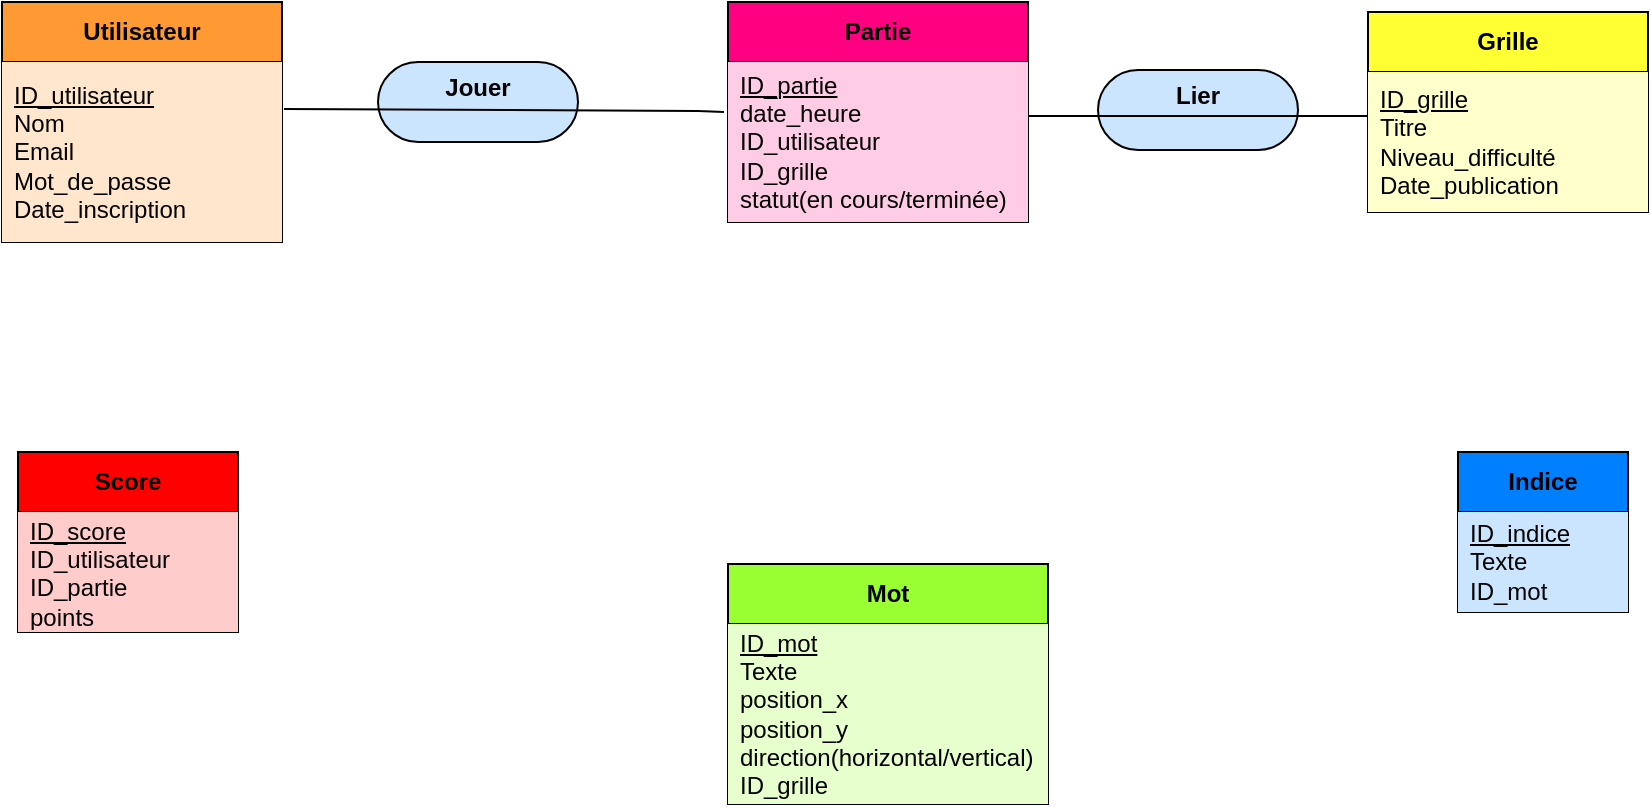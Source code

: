 <mxfile version="26.1.1">
  <diagram name="Page-1" id="vVDoRRSHyycKKWvNqNk3">
    <mxGraphModel dx="1120" dy="434" grid="1" gridSize="10" guides="1" tooltips="1" connect="1" arrows="1" fold="1" page="1" pageScale="1" pageWidth="827" pageHeight="1169" math="0" shadow="0">
      <root>
        <mxCell id="0" />
        <mxCell id="1" parent="0" />
        <mxCell id="rvu8hOpaD9RlhcbGkpi--7" value="&lt;b&gt;Utilisateur&lt;/b&gt;" style="swimlane;fontStyle=0;childLayout=stackLayout;horizontal=1;startSize=30;horizontalStack=0;resizeParent=1;resizeParentMax=0;resizeLast=0;collapsible=1;marginBottom=0;whiteSpace=wrap;html=1;fillColor=#FF9933;" vertex="1" parent="1">
          <mxGeometry x="2" y="15" width="140" height="120" as="geometry" />
        </mxCell>
        <mxCell id="rvu8hOpaD9RlhcbGkpi--9" value="&lt;u&gt;ID_utilisateur&lt;/u&gt;&lt;div&gt;Nom&lt;div&gt;Email&lt;/div&gt;&lt;div&gt;Mot_de_passe&lt;/div&gt;&lt;div&gt;Date_inscription&lt;/div&gt;&lt;/div&gt;" style="text;strokeColor=none;fillColor=#FFE6CC;align=left;verticalAlign=middle;spacingLeft=4;spacingRight=4;overflow=hidden;points=[[0,0.5],[1,0.5]];portConstraint=eastwest;rotatable=0;whiteSpace=wrap;html=1;" vertex="1" parent="rvu8hOpaD9RlhcbGkpi--7">
          <mxGeometry y="30" width="140" height="90" as="geometry" />
        </mxCell>
        <mxCell id="rvu8hOpaD9RlhcbGkpi--11" value="&lt;b&gt;Grille&lt;/b&gt;" style="swimlane;fontStyle=0;childLayout=stackLayout;horizontal=1;startSize=30;horizontalStack=0;resizeParent=1;resizeParentMax=0;resizeLast=0;collapsible=1;marginBottom=0;whiteSpace=wrap;html=1;fillColor=#FFFF33;" vertex="1" parent="1">
          <mxGeometry x="685" y="20" width="140" height="100" as="geometry" />
        </mxCell>
        <mxCell id="rvu8hOpaD9RlhcbGkpi--13" value="&lt;u&gt;ID_grille&lt;/u&gt;&lt;div&gt;Titre&lt;br&gt;&lt;div&gt;Niveau_difficulté&lt;/div&gt;&lt;div&gt;Date_publication&lt;/div&gt;&lt;/div&gt;" style="text;strokeColor=none;fillColor=#FFFFCC;align=left;verticalAlign=middle;spacingLeft=4;spacingRight=4;overflow=hidden;points=[[0,0.5],[1,0.5]];portConstraint=eastwest;rotatable=0;whiteSpace=wrap;html=1;" vertex="1" parent="rvu8hOpaD9RlhcbGkpi--11">
          <mxGeometry y="30" width="140" height="70" as="geometry" />
        </mxCell>
        <mxCell id="rvu8hOpaD9RlhcbGkpi--14" value="&lt;b&gt;Mot&lt;/b&gt;" style="swimlane;fontStyle=0;childLayout=stackLayout;horizontal=1;startSize=30;horizontalStack=0;resizeParent=1;resizeParentMax=0;resizeLast=0;collapsible=1;marginBottom=0;whiteSpace=wrap;html=1;fillColor=#99FF33;" vertex="1" parent="1">
          <mxGeometry x="365" y="296" width="160" height="120" as="geometry" />
        </mxCell>
        <mxCell id="rvu8hOpaD9RlhcbGkpi--16" value="&lt;u&gt;ID_mot&lt;/u&gt;&lt;div&gt;Texte&lt;div&gt;position_x&lt;/div&gt;&lt;div&gt;position_y&lt;/div&gt;&lt;div&gt;direction(horizontal/vertical)&lt;/div&gt;&lt;div&gt;ID_grille&lt;/div&gt;&lt;/div&gt;" style="text;strokeColor=none;fillColor=#E6FFCC;align=left;verticalAlign=middle;spacingLeft=4;spacingRight=4;overflow=hidden;points=[[0,0.5],[1,0.5]];portConstraint=eastwest;rotatable=0;whiteSpace=wrap;html=1;" vertex="1" parent="rvu8hOpaD9RlhcbGkpi--14">
          <mxGeometry y="30" width="160" height="90" as="geometry" />
        </mxCell>
        <mxCell id="rvu8hOpaD9RlhcbGkpi--17" value="&lt;b&gt;Indice&lt;/b&gt;" style="swimlane;fontStyle=0;childLayout=stackLayout;horizontal=1;startSize=30;horizontalStack=0;resizeParent=1;resizeParentMax=0;resizeLast=0;collapsible=1;marginBottom=0;whiteSpace=wrap;html=1;fillColor=#007FFF;" vertex="1" parent="1">
          <mxGeometry x="730" y="240" width="85" height="80" as="geometry" />
        </mxCell>
        <mxCell id="rvu8hOpaD9RlhcbGkpi--19" value="&lt;u&gt;ID_indice&lt;/u&gt;&lt;div&gt;Texte&lt;div&gt;ID_mot&lt;/div&gt;&lt;/div&gt;" style="text;strokeColor=none;fillColor=#CCE5FF;align=left;verticalAlign=middle;spacingLeft=4;spacingRight=4;overflow=hidden;points=[[0,0.5],[1,0.5]];portConstraint=eastwest;rotatable=0;whiteSpace=wrap;html=1;" vertex="1" parent="rvu8hOpaD9RlhcbGkpi--17">
          <mxGeometry y="30" width="85" height="50" as="geometry" />
        </mxCell>
        <mxCell id="rvu8hOpaD9RlhcbGkpi--20" value="&lt;b&gt;Partie&lt;/b&gt;" style="swimlane;fontStyle=0;childLayout=stackLayout;horizontal=1;startSize=30;horizontalStack=0;resizeParent=1;resizeParentMax=0;resizeLast=0;collapsible=1;marginBottom=0;whiteSpace=wrap;html=1;fillColor=#FF0080;" vertex="1" parent="1">
          <mxGeometry x="365" y="15" width="150" height="110" as="geometry" />
        </mxCell>
        <mxCell id="rvu8hOpaD9RlhcbGkpi--22" value="&lt;u&gt;ID_partie&lt;/u&gt;&lt;div&gt;date_heure&lt;div&gt;ID_utilisateur&lt;/div&gt;&lt;div&gt;ID_grille&lt;/div&gt;&lt;div&gt;statut(en cours/terminée)&lt;span style=&quot;color: rgba(0, 0, 0, 0); font-family: monospace; font-size: 0px; text-wrap-mode: nowrap; background-color: transparent;&quot;&gt;%3CmxGraphModel%3E%3Croot%3E%3CmxCell%20id%3D%220%22%2F%3E%3CmxCell%20id%3D%221%22%20parent%3D%220%22%2F%3E%3CmxCell%20id%3D%222%22%20value%3D%22%26lt%3Bb%26gt%3BUtilisateur%26lt%3B%2Fb%26gt%3B%22%20style%3D%22swimlane%3BfontStyle%3D0%3BchildLayout%3DstackLayout%3Bhorizontal%3D1%3BstartSize%3D30%3BhorizontalStack%3D0%3BresizeParent%3D1%3BresizeParentMax%3D0%3BresizeLast%3D0%3Bcollapsible%3D1%3BmarginBottom%3D0%3BwhiteSpace%3Dwrap%3Bhtml%3D1%3BfillColor%3D%23FF9933%3B%22%20vertex%3D%221%22%20parent%3D%221%22%3E%3CmxGeometry%20x%3D%22110%22%20y%3D%2250%22%20width%3D%22140%22%20height%3D%22130%22%20as%3D%22geometry%22%2F%3E%3C%2FmxCell%3E%3CmxCell%20id%3D%223%22%20value%3D%22%26lt%3Bu%26gt%3BID_utilisateur%26lt%3B%2Fu%26gt%3B%22%20style%3D%22text%3BstrokeColor%3Dnone%3BfillColor%3D%23FFE6CC%3Balign%3Dleft%3BverticalAlign%3Dmiddle%3BspacingLeft%3D4%3BspacingRight%3D4%3Boverflow%3Dhidden%3Bpoints%3D%5B%5B0%2C0.5%5D%2C%5B1%2C0.5%5D%5D%3BportConstraint%3Deastwest%3Brotatable%3D0%3BwhiteSpace%3Dwrap%3Bhtml%3D1%3B%22%20vertex%3D%221%22%20parent%3D%222%22%3E%3CmxGeometry%20y%3D%2230%22%20width%3D%22140%22%20height%3D%2230%22%20as%3D%22geometry%22%2F%3E%3C%2FmxCell%3E%3CmxCell%20id%3D%224%22%20value%3D%22Nom%26lt%3Bdiv%26gt%3BEmail%26lt%3B%2Fdiv%26gt%3B%26lt%3Bdiv%26gt%3BMot_de_passe%26lt%3B%2Fdiv%26gt%3B%26lt%3Bdiv%26gt%3BDate_inscription%26lt%3B%2Fdiv%26gt%3B%22%20style%3D%22text%3BstrokeColor%3Dnone%3BfillColor%3D%23FFE6CC%3Balign%3Dleft%3BverticalAlign%3Dmiddle%3BspacingLeft%3D4%3BspacingRight%3D4%3Boverflow%3Dhidden%3Bpoints%3D%5B%5B0%2C0.5%5D%2C%5B1%2C0.5%5D%5D%3BportConstraint%3Deastwest%3Brotatable%3D0%3BwhiteSpace%3Dwrap%3Bhtml%3D1%3B%22%20vertex%3D%221%22%20parent%3D%222%22%3E%3CmxGeometry%20y%3D%2260%22%20width%3D%22140%22%20height%3D%2270%22%20as%3D%22geometry%22%2F%3E%3C%2FmxCell%3E%3C%2Froot%3E%3C%2FmxGraphModel%3E&lt;/span&gt;&lt;span style=&quot;color: rgba(0, 0, 0, 0); font-family: monospace; font-size: 0px; text-wrap-mode: nowrap; background-color: transparent;&quot;&gt;%3CmxGraphModel%3E%3Croot%3E%3CmxCell%20id%3D%220%22%2F%3E%3CmxCell%20id%3D%221%22%20parent%3D%220%22%2F%3E%3CmxCell%20id%3D%222%22%20value%3D%22%26lt%3Bb%26gt%3BUtilisateur%26lt%3B%2Fb%26gt%3B%22%20style%3D%22swimlane%3BfontStyle%3D0%3BchildLayout%3DstackLayout%3Bhorizontal%3D1%3BstartSize%3D30%3BhorizontalStack%3D0%3BresizeParent%3D1%3BresizeParentMax%3D0%3BresizeLast%3D0%3Bcollapsible%3D1%3BmarginBottom%3D0%3BwhiteSpace%3Dwrap%3Bhtml%3D1%3BfillColor%3D%23FF9933%3B%22%20vertex%3D%221%22%20parent%3D%221%22%3E%3CmxGeometry%20x%3D%22110%22%20y%3D%2250%22%20width%3D%22140%22%20height%3D%22130%22%20as%3D%22geometry%22%2F%3E%3C%2FmxCell%3E%3CmxCell%20id%3D%223%22%20value%3D%22%26lt%3Bu%26gt%3BID_utilisateur%26lt%3B%2Fu%26gt%3B%22%20style%3D%22text%3BstrokeColor%3Dnone%3BfillColor%3D%23FFE6CC%3Balign%3Dleft%3BverticalAlign%3Dmiddle%3BspacingLeft%3D4%3BspacingRight%3D4%3Boverflow%3Dhidden%3Bpoints%3D%5B%5B0%2C0.5%5D%2C%5B1%2C0.5%5D%5D%3BportConstraint%3Deastwest%3Brotatable%3D0%3BwhiteSpace%3Dwrap%3Bhtml%3D1%3B%22%20vertex%3D%221%22%20parent%3D%222%22%3E%3CmxGeometry%20y%3D%2230%22%20width%3D%22140%22%20height%3D%2230%22%20as%3D%22geometry%22%2F%3E%3C%2FmxCell%3E%3CmxCell%20id%3D%224%22%20value%3D%22Nom%26lt%3Bdiv%26gt%3BEmail%26lt%3B%2Fdiv%26gt%3B%26lt%3Bdiv%26gt%3BMot_de_passe%26lt%3B%2Fdiv%26gt%3B%26lt%3Bdiv%26gt%3BDate_inscription%26lt%3B%2Fdiv%26gt%3B%22%20style%3D%22text%3BstrokeColor%3Dnone%3BfillColor%3D%23FFE6CC%3Balign%3Dleft%3BverticalAlign%3Dmiddle%3BspacingLeft%3D4%3BspacingRight%3D4%3Boverflow%3Dhidden%3Bpoints%3D%5B%5B0%2C0.5%5D%2C%5B1%2C0.5%5D%5D%3BportConstraint%3Deastwest%3Brotatable%3D0%3BwhiteSpace%3Dwrap%3Bhtml%3D1%3B%22%20vertex%3D%221%22%20parent%3D%222%22%3E%3CmxGeometry%20y%3D%2260%22%20width%3D%22140%22%20height%3D%2270%22%20as%3D%22geometry%22%2F%3E%3C%2FmxCell%3E%3C%2Froot%3E%3C%2FmxGraphModel%3E&lt;/span&gt;&lt;/div&gt;&lt;/div&gt;" style="text;strokeColor=none;fillColor=#FFCCE6;align=left;verticalAlign=middle;spacingLeft=4;spacingRight=4;overflow=hidden;points=[[0,0.5],[1,0.5]];portConstraint=eastwest;rotatable=0;whiteSpace=wrap;html=1;" vertex="1" parent="rvu8hOpaD9RlhcbGkpi--20">
          <mxGeometry y="30" width="150" height="80" as="geometry" />
        </mxCell>
        <mxCell id="rvu8hOpaD9RlhcbGkpi--23" value="&lt;b&gt;Score&lt;/b&gt;" style="swimlane;fontStyle=0;childLayout=stackLayout;horizontal=1;startSize=30;horizontalStack=0;resizeParent=1;resizeParentMax=0;resizeLast=0;collapsible=1;marginBottom=0;whiteSpace=wrap;html=1;fillColor=#FF0000;" vertex="1" parent="1">
          <mxGeometry x="10" y="240" width="110" height="90" as="geometry" />
        </mxCell>
        <mxCell id="rvu8hOpaD9RlhcbGkpi--25" value="&lt;u&gt;ID_score&lt;/u&gt;&lt;div&gt;ID_utilisateur&lt;div&gt;ID_partie&lt;/div&gt;&lt;div&gt;points&lt;/div&gt;&lt;/div&gt;" style="text;strokeColor=none;fillColor=#FFCCCC;align=left;verticalAlign=middle;spacingLeft=4;spacingRight=4;overflow=hidden;points=[[0,0.5],[1,0.5]];portConstraint=eastwest;rotatable=0;whiteSpace=wrap;html=1;" vertex="1" parent="rvu8hOpaD9RlhcbGkpi--23">
          <mxGeometry y="30" width="110" height="60" as="geometry" />
        </mxCell>
        <mxCell id="rvu8hOpaD9RlhcbGkpi--32" value="&lt;div&gt;&lt;b&gt;&lt;font style=&quot;font-size: 12px;&quot;&gt;&lt;br&gt;&lt;/font&gt;&lt;/b&gt;&lt;/div&gt;&lt;b&gt;&lt;font style=&quot;font-size: 12px;&quot;&gt;Jouer&lt;/font&gt;&lt;/b&gt;&lt;div&gt;&lt;b&gt;&lt;font style=&quot;font-size: 12px;&quot;&gt;&lt;br&gt;&lt;/font&gt;&lt;/b&gt;&lt;/div&gt;&lt;div&gt;&lt;b&gt;&lt;font style=&quot;font-size: 12px;&quot;&gt;&lt;br&gt;&lt;/font&gt;&lt;/b&gt;&lt;/div&gt;" style="rounded=1;whiteSpace=wrap;html=1;arcSize=50;fillColor=#CCE5FF;" vertex="1" parent="1">
          <mxGeometry x="190" y="45" width="100" height="40" as="geometry" />
        </mxCell>
        <mxCell id="rvu8hOpaD9RlhcbGkpi--33" value="" style="endArrow=none;html=1;rounded=0;exitX=1.021;exitY=0.433;exitDx=0;exitDy=0;exitPerimeter=0;" edge="1" parent="1">
          <mxGeometry width="50" height="50" relative="1" as="geometry">
            <mxPoint x="143.0" y="68.48" as="sourcePoint" />
            <mxPoint x="363" y="70" as="targetPoint" />
            <Array as="points">
              <mxPoint x="350.06" y="69.51" />
            </Array>
          </mxGeometry>
        </mxCell>
        <mxCell id="rvu8hOpaD9RlhcbGkpi--36" value="&lt;b&gt;Lier&lt;/b&gt;&lt;div&gt;&lt;b&gt;&lt;br&gt;&lt;/b&gt;&lt;/div&gt;" style="rounded=1;whiteSpace=wrap;html=1;arcSize=50;fillColor=#CCE5FF;" vertex="1" parent="1">
          <mxGeometry x="550" y="49" width="100" height="40" as="geometry" />
        </mxCell>
        <mxCell id="rvu8hOpaD9RlhcbGkpi--37" value="" style="endArrow=none;html=1;rounded=0;exitX=1;exitY=0.5;exitDx=0;exitDy=0;entryX=0;entryY=0.5;entryDx=0;entryDy=0;" edge="1" parent="1">
          <mxGeometry width="50" height="50" relative="1" as="geometry">
            <mxPoint x="515" y="72" as="sourcePoint" />
            <mxPoint x="685" y="72" as="targetPoint" />
          </mxGeometry>
        </mxCell>
      </root>
    </mxGraphModel>
  </diagram>
</mxfile>
